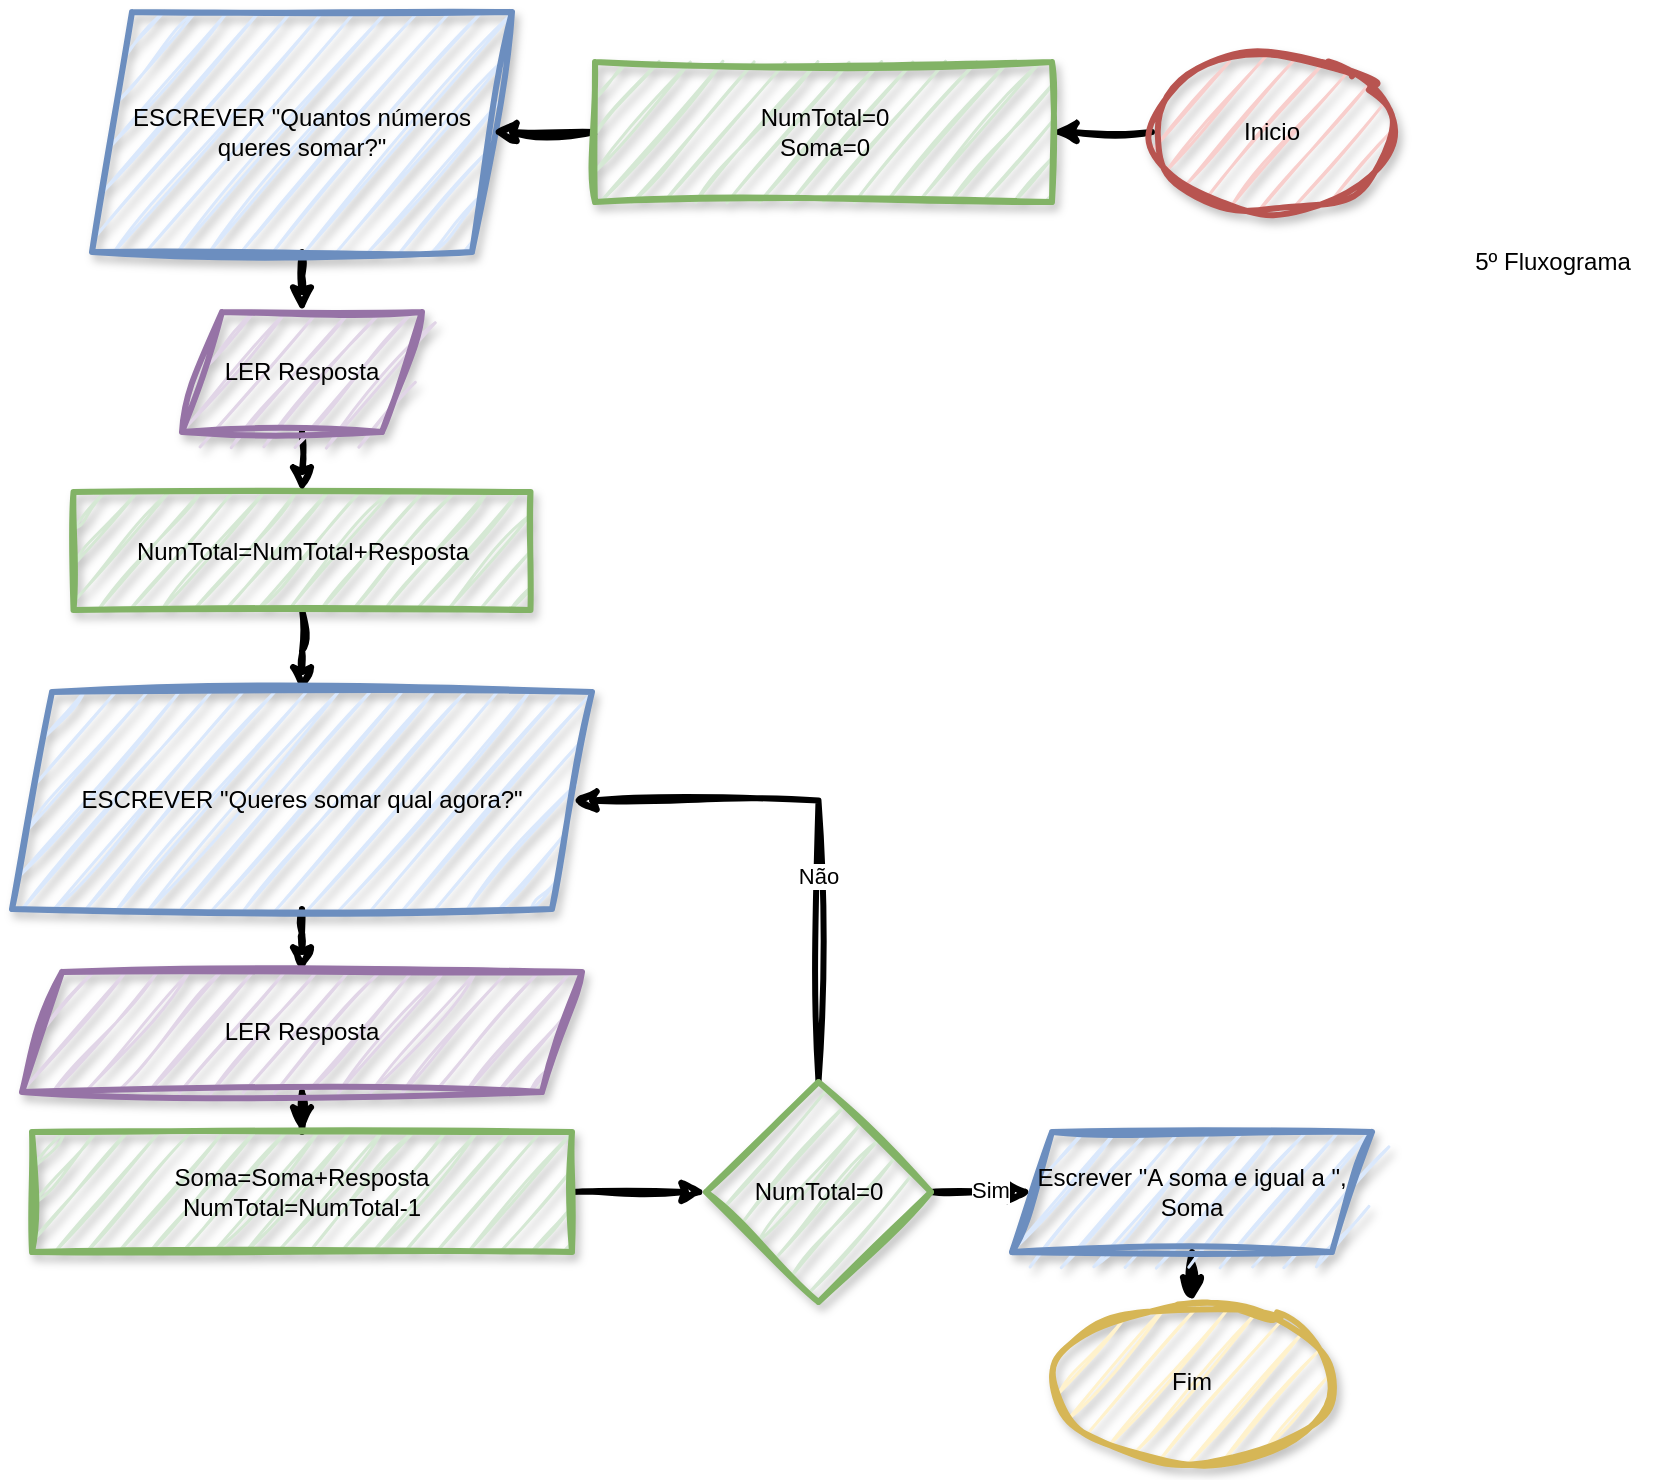 <mxfile version="28.2.5">
  <diagram name="Página-1" id="XmtHpFKuPBI5ceb2EaLk">
    <mxGraphModel dx="1884" dy="777" grid="1" gridSize="10" guides="1" tooltips="1" connect="1" arrows="1" fold="1" page="1" pageScale="1" pageWidth="1169" pageHeight="827" math="0" shadow="0">
      <root>
        <mxCell id="0" />
        <mxCell id="1" parent="0" />
        <mxCell id="xocPlxTqOdL8vfepBns--1" value="" style="edgeStyle=orthogonalEdgeStyle;rounded=0;orthogonalLoop=1;jettySize=auto;html=1;sketch=1;curveFitting=1;jiggle=2;strokeWidth=3;labelBackgroundColor=none;" edge="1" parent="1" source="xocPlxTqOdL8vfepBns--2" target="xocPlxTqOdL8vfepBns--6">
          <mxGeometry relative="1" as="geometry" />
        </mxCell>
        <mxCell id="xocPlxTqOdL8vfepBns--2" value="Inicio" style="ellipse;whiteSpace=wrap;html=1;fillColor=#f8cecc;strokeColor=#b85450;strokeWidth=3;shadow=1;sketch=1;curveFitting=1;jiggle=2;labelBackgroundColor=none;" vertex="1" parent="1">
          <mxGeometry x="590" y="40" width="120" height="80" as="geometry" />
        </mxCell>
        <mxCell id="xocPlxTqOdL8vfepBns--3" value="" style="edgeStyle=orthogonalEdgeStyle;rounded=0;orthogonalLoop=1;jettySize=auto;html=1;sketch=1;curveFitting=1;jiggle=2;strokeWidth=3;labelBackgroundColor=none;" edge="1" parent="1" source="xocPlxTqOdL8vfepBns--4" target="xocPlxTqOdL8vfepBns--12">
          <mxGeometry relative="1" as="geometry" />
        </mxCell>
        <mxCell id="xocPlxTqOdL8vfepBns--4" value="ESCREVER &quot;Quantos números queres somar?&quot;" style="shape=parallelogram;perimeter=parallelogramPerimeter;whiteSpace=wrap;html=1;fixedSize=1;fillColor=#dae8fc;strokeColor=#6c8ebf;strokeWidth=3;shadow=1;sketch=1;curveFitting=1;jiggle=2;labelBackgroundColor=none;" vertex="1" parent="1">
          <mxGeometry x="60" y="20" width="210" height="120" as="geometry" />
        </mxCell>
        <mxCell id="xocPlxTqOdL8vfepBns--5" value="" style="edgeStyle=orthogonalEdgeStyle;rounded=0;orthogonalLoop=1;jettySize=auto;html=1;sketch=1;curveFitting=1;jiggle=2;strokeWidth=3;labelBackgroundColor=none;" edge="1" parent="1" source="xocPlxTqOdL8vfepBns--6" target="xocPlxTqOdL8vfepBns--4">
          <mxGeometry relative="1" as="geometry" />
        </mxCell>
        <mxCell id="xocPlxTqOdL8vfepBns--6" value="&lt;div&gt;NumTotal=0&lt;/div&gt;&lt;div&gt;Soma=0&lt;/div&gt;" style="whiteSpace=wrap;html=1;fillColor=#d5e8d4;strokeColor=#82b366;strokeWidth=3;shadow=1;sketch=1;curveFitting=1;jiggle=2;labelBackgroundColor=none;" vertex="1" parent="1">
          <mxGeometry x="311.5" y="45" width="228.5" height="70" as="geometry" />
        </mxCell>
        <mxCell id="xocPlxTqOdL8vfepBns--7" value="" style="edgeStyle=orthogonalEdgeStyle;rounded=0;orthogonalLoop=1;jettySize=auto;html=1;sketch=1;curveFitting=1;jiggle=2;strokeWidth=3;labelBackgroundColor=none;" edge="1" parent="1" source="xocPlxTqOdL8vfepBns--8" target="xocPlxTqOdL8vfepBns--10">
          <mxGeometry relative="1" as="geometry" />
        </mxCell>
        <mxCell id="xocPlxTqOdL8vfepBns--8" value="NumTotal=NumTotal+Resposta" style="whiteSpace=wrap;html=1;fillColor=#d5e8d4;strokeColor=#82b366;strokeWidth=3;shadow=1;sketch=1;curveFitting=1;jiggle=2;labelBackgroundColor=none;" vertex="1" parent="1">
          <mxGeometry x="50.75" y="260" width="228.5" height="59" as="geometry" />
        </mxCell>
        <mxCell id="xocPlxTqOdL8vfepBns--9" value="" style="edgeStyle=orthogonalEdgeStyle;rounded=0;orthogonalLoop=1;jettySize=auto;html=1;sketch=1;curveFitting=1;jiggle=2;strokeWidth=3;labelBackgroundColor=none;" edge="1" parent="1" source="xocPlxTqOdL8vfepBns--10" target="xocPlxTqOdL8vfepBns--14">
          <mxGeometry relative="1" as="geometry" />
        </mxCell>
        <mxCell id="xocPlxTqOdL8vfepBns--10" value="ESCREVER &quot;Queres somar qual agora?&quot;" style="shape=parallelogram;perimeter=parallelogramPerimeter;whiteSpace=wrap;html=1;fixedSize=1;fillColor=#dae8fc;strokeColor=#6c8ebf;strokeWidth=3;shadow=1;sketch=1;curveFitting=1;jiggle=2;labelBackgroundColor=none;" vertex="1" parent="1">
          <mxGeometry x="20" y="360" width="290" height="108.5" as="geometry" />
        </mxCell>
        <mxCell id="xocPlxTqOdL8vfepBns--11" value="" style="edgeStyle=orthogonalEdgeStyle;rounded=0;orthogonalLoop=1;jettySize=auto;html=1;sketch=1;curveFitting=1;jiggle=2;strokeWidth=3;labelBackgroundColor=none;" edge="1" parent="1" source="xocPlxTqOdL8vfepBns--12" target="xocPlxTqOdL8vfepBns--8">
          <mxGeometry relative="1" as="geometry" />
        </mxCell>
        <mxCell id="xocPlxTqOdL8vfepBns--12" value="LER Resposta" style="shape=parallelogram;perimeter=parallelogramPerimeter;whiteSpace=wrap;html=1;fixedSize=1;fillColor=#e1d5e7;strokeColor=#9673a6;strokeWidth=3;shadow=1;sketch=1;curveFitting=1;jiggle=2;labelBackgroundColor=none;" vertex="1" parent="1">
          <mxGeometry x="105" y="170" width="120" height="60" as="geometry" />
        </mxCell>
        <mxCell id="xocPlxTqOdL8vfepBns--13" value="" style="edgeStyle=orthogonalEdgeStyle;rounded=0;orthogonalLoop=1;jettySize=auto;html=1;sketch=1;curveFitting=1;jiggle=2;strokeWidth=3;labelBackgroundColor=none;" edge="1" parent="1" source="xocPlxTqOdL8vfepBns--14" target="xocPlxTqOdL8vfepBns--16">
          <mxGeometry relative="1" as="geometry" />
        </mxCell>
        <mxCell id="xocPlxTqOdL8vfepBns--14" value="LER Resposta" style="shape=parallelogram;perimeter=parallelogramPerimeter;whiteSpace=wrap;html=1;fixedSize=1;fillColor=#e1d5e7;strokeColor=#9673a6;strokeWidth=3;shadow=1;sketch=1;curveFitting=1;jiggle=2;labelBackgroundColor=none;" vertex="1" parent="1">
          <mxGeometry x="25" y="500" width="280" height="60" as="geometry" />
        </mxCell>
        <mxCell id="xocPlxTqOdL8vfepBns--15" value="" style="edgeStyle=orthogonalEdgeStyle;rounded=0;orthogonalLoop=1;jettySize=auto;html=1;sketch=1;curveFitting=1;jiggle=2;strokeWidth=3;labelBackgroundColor=none;" edge="1" parent="1" source="xocPlxTqOdL8vfepBns--16" target="xocPlxTqOdL8vfepBns--21">
          <mxGeometry relative="1" as="geometry" />
        </mxCell>
        <mxCell id="xocPlxTqOdL8vfepBns--16" value="Soma=Soma+Resposta&lt;div&gt;NumTotal=NumTotal-1&lt;/div&gt;" style="whiteSpace=wrap;html=1;fillColor=#d5e8d4;strokeColor=#82b366;strokeWidth=3;shadow=1;sketch=1;curveFitting=1;jiggle=2;labelBackgroundColor=none;" vertex="1" parent="1">
          <mxGeometry x="30" y="580" width="270" height="60" as="geometry" />
        </mxCell>
        <mxCell id="xocPlxTqOdL8vfepBns--17" value="" style="edgeStyle=orthogonalEdgeStyle;rounded=0;orthogonalLoop=1;jettySize=auto;html=1;sketch=1;curveFitting=1;jiggle=2;strokeWidth=3;labelBackgroundColor=none;" edge="1" parent="1" source="xocPlxTqOdL8vfepBns--21" target="xocPlxTqOdL8vfepBns--23">
          <mxGeometry relative="1" as="geometry" />
        </mxCell>
        <mxCell id="xocPlxTqOdL8vfepBns--18" value="Sim" style="edgeLabel;html=1;align=center;verticalAlign=middle;resizable=0;points=[];" vertex="1" connectable="0" parent="xocPlxTqOdL8vfepBns--17">
          <mxGeometry x="0.129" y="1" relative="1" as="geometry">
            <mxPoint x="1" as="offset" />
          </mxGeometry>
        </mxCell>
        <mxCell id="xocPlxTqOdL8vfepBns--19" style="edgeStyle=orthogonalEdgeStyle;rounded=0;orthogonalLoop=1;jettySize=auto;html=1;entryX=1;entryY=0.5;entryDx=0;entryDy=0;sketch=1;curveFitting=1;jiggle=2;strokeWidth=3;labelBackgroundColor=none;" edge="1" parent="1" source="xocPlxTqOdL8vfepBns--21" target="xocPlxTqOdL8vfepBns--10">
          <mxGeometry relative="1" as="geometry">
            <Array as="points">
              <mxPoint x="423" y="414" />
            </Array>
          </mxGeometry>
        </mxCell>
        <mxCell id="xocPlxTqOdL8vfepBns--20" value="Não" style="edgeLabel;html=1;align=center;verticalAlign=middle;resizable=0;points=[];" vertex="1" connectable="0" parent="xocPlxTqOdL8vfepBns--19">
          <mxGeometry x="-0.22" y="1" relative="1" as="geometry">
            <mxPoint as="offset" />
          </mxGeometry>
        </mxCell>
        <mxCell id="xocPlxTqOdL8vfepBns--21" value="NumTotal=0" style="rhombus;whiteSpace=wrap;html=1;fillColor=#d5e8d4;strokeColor=#82b366;strokeWidth=3;shadow=1;sketch=1;curveFitting=1;jiggle=2;labelBackgroundColor=none;" vertex="1" parent="1">
          <mxGeometry x="367" y="555" width="112.5" height="110" as="geometry" />
        </mxCell>
        <mxCell id="xocPlxTqOdL8vfepBns--22" value="" style="edgeStyle=orthogonalEdgeStyle;rounded=0;orthogonalLoop=1;jettySize=auto;html=1;sketch=1;curveFitting=1;jiggle=2;strokeWidth=3;labelBackgroundColor=none;" edge="1" parent="1" source="xocPlxTqOdL8vfepBns--23" target="xocPlxTqOdL8vfepBns--24">
          <mxGeometry relative="1" as="geometry" />
        </mxCell>
        <mxCell id="xocPlxTqOdL8vfepBns--23" value="Escrever &quot;A soma e igual a &quot;, Soma" style="shape=parallelogram;perimeter=parallelogramPerimeter;whiteSpace=wrap;html=1;fixedSize=1;fillColor=#dae8fc;strokeColor=#6c8ebf;strokeWidth=3;shadow=1;sketch=1;curveFitting=1;jiggle=2;labelBackgroundColor=none;" vertex="1" parent="1">
          <mxGeometry x="520" y="580" width="180" height="60" as="geometry" />
        </mxCell>
        <mxCell id="xocPlxTqOdL8vfepBns--24" value="Fim" style="ellipse;whiteSpace=wrap;html=1;fillColor=#fff2cc;strokeColor=#d6b656;strokeWidth=3;shadow=1;sketch=1;curveFitting=1;jiggle=2;labelBackgroundColor=none;" vertex="1" parent="1">
          <mxGeometry x="540" y="665" width="140" height="80" as="geometry" />
        </mxCell>
        <mxCell id="xocPlxTqOdL8vfepBns--25" value="5º Fluxograma" style="text;html=1;align=center;verticalAlign=middle;resizable=0;points=[];autosize=1;strokeColor=none;fillColor=none;" vertex="1" parent="1">
          <mxGeometry x="740" y="130" width="100" height="30" as="geometry" />
        </mxCell>
      </root>
    </mxGraphModel>
  </diagram>
</mxfile>
